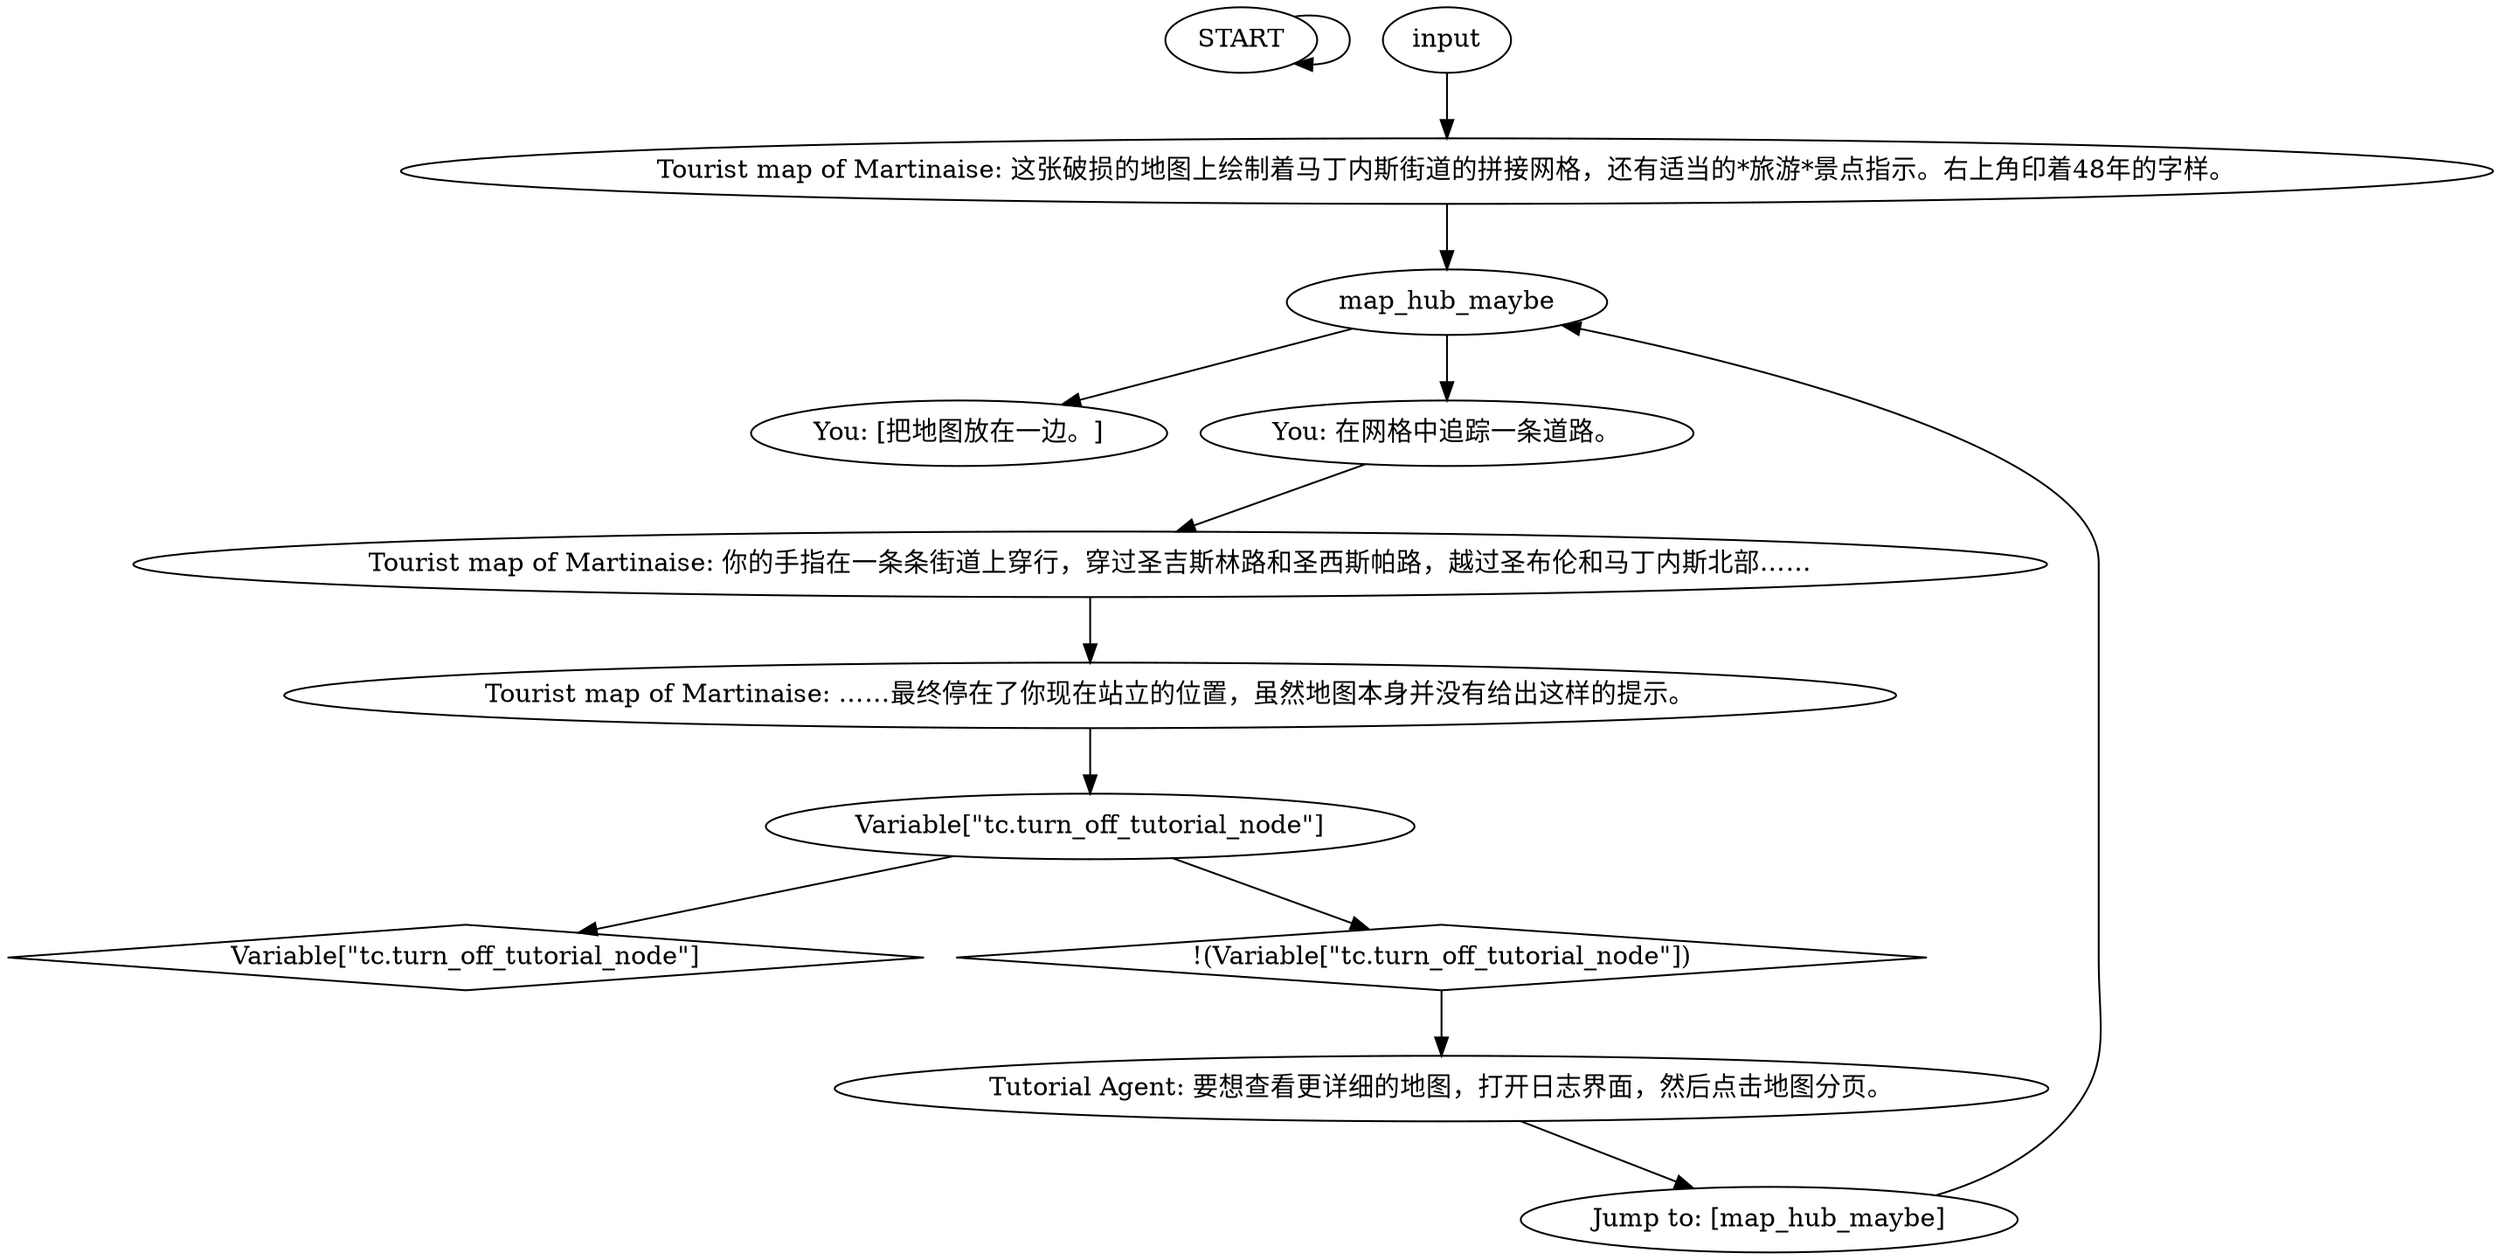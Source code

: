 # INVENTORY / MAP OF MARTINAISE
# because the map is possibly a readable items, it might need some sort of an interaction dialogue?
# ==================================================
digraph G {
	  0 [label="START"];
	  1 [label="input"];
	  2 [label="Tutorial Agent: 要想查看更详细的地图，打开日志界面，然后点击地图分页。"];
	  3 [label="You: [把地图放在一边。]"];
	  4 [label="Tourist map of Martinaise: 你的手指在一条条街道上穿行，穿过圣吉斯林路和圣西斯帕路，越过圣布伦和马丁内斯北部……"];
	  5 [label="Tourist map of Martinaise: ……最终停在了你现在站立的位置，虽然地图本身并没有给出这样的提示。"];
	  6 [label="map_hub_maybe"];
	  7 [label="Jump to: [map_hub_maybe]"];
	  8 [label="Variable[\"tc.turn_off_tutorial_node\"]"];
	  9 [label="Variable[\"tc.turn_off_tutorial_node\"]", shape=diamond];
	  10 [label="!(Variable[\"tc.turn_off_tutorial_node\"])", shape=diamond];
	  11 [label="Tourist map of Martinaise: 这张破损的地图上绘制着马丁内斯街道的拼接网格，还有适当的*旅游*景点指示。右上角印着48年的字样。"];
	  12 [label="You: 在网格中追踪一条道路。"];
	  0 -> 0
	  1 -> 11
	  2 -> 7
	  4 -> 5
	  5 -> 8
	  6 -> 3
	  6 -> 12
	  7 -> 6
	  8 -> 9
	  8 -> 10
	  10 -> 2
	  11 -> 6
	  12 -> 4
}

